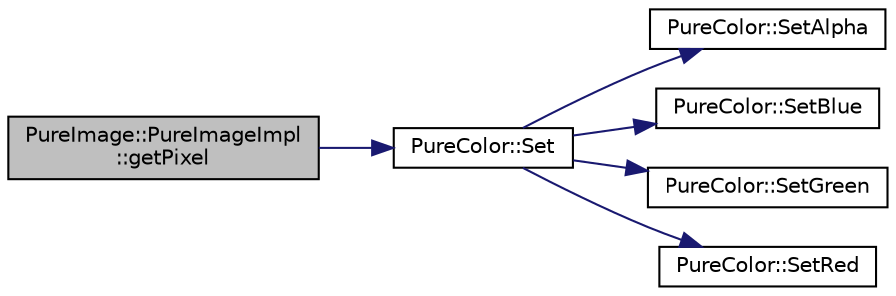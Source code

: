 digraph "PureImage::PureImageImpl::getPixel"
{
 // LATEX_PDF_SIZE
  edge [fontname="Helvetica",fontsize="10",labelfontname="Helvetica",labelfontsize="10"];
  node [fontname="Helvetica",fontsize="10",shape=record];
  rankdir="LR";
  Node1 [label="PureImage::PureImageImpl\l::getPixel",height=0.2,width=0.4,color="black", fillcolor="grey75", style="filled", fontcolor="black",tooltip=" "];
  Node1 -> Node2 [color="midnightblue",fontsize="10",style="solid",fontname="Helvetica"];
  Node2 [label="PureColor::Set",height=0.2,width=0.4,color="black", fillcolor="white", style="filled",URL="$class_pure_color.html#a9deb02f11fb79d5ecf4859936f46563f",tooltip="Sets all color components."];
  Node2 -> Node3 [color="midnightblue",fontsize="10",style="solid",fontname="Helvetica"];
  Node3 [label="PureColor::SetAlpha",height=0.2,width=0.4,color="black", fillcolor="white", style="filled",URL="$class_pure_color.html#aea713f9436df62ae7d7223f97cddd9a0",tooltip="Sets alpha component."];
  Node2 -> Node4 [color="midnightblue",fontsize="10",style="solid",fontname="Helvetica"];
  Node4 [label="PureColor::SetBlue",height=0.2,width=0.4,color="black", fillcolor="white", style="filled",URL="$class_pure_color.html#a32233d3a2eb1a522d0db469e30f86957",tooltip="Sets blue component."];
  Node2 -> Node5 [color="midnightblue",fontsize="10",style="solid",fontname="Helvetica"];
  Node5 [label="PureColor::SetGreen",height=0.2,width=0.4,color="black", fillcolor="white", style="filled",URL="$class_pure_color.html#a6005cb0cc261ec8b196270bed41f9fc4",tooltip="Sets green component."];
  Node2 -> Node6 [color="midnightblue",fontsize="10",style="solid",fontname="Helvetica"];
  Node6 [label="PureColor::SetRed",height=0.2,width=0.4,color="black", fillcolor="white", style="filled",URL="$class_pure_color.html#a690343be501e00cd922ff91f5e7e9e17",tooltip="Sets red component."];
}
